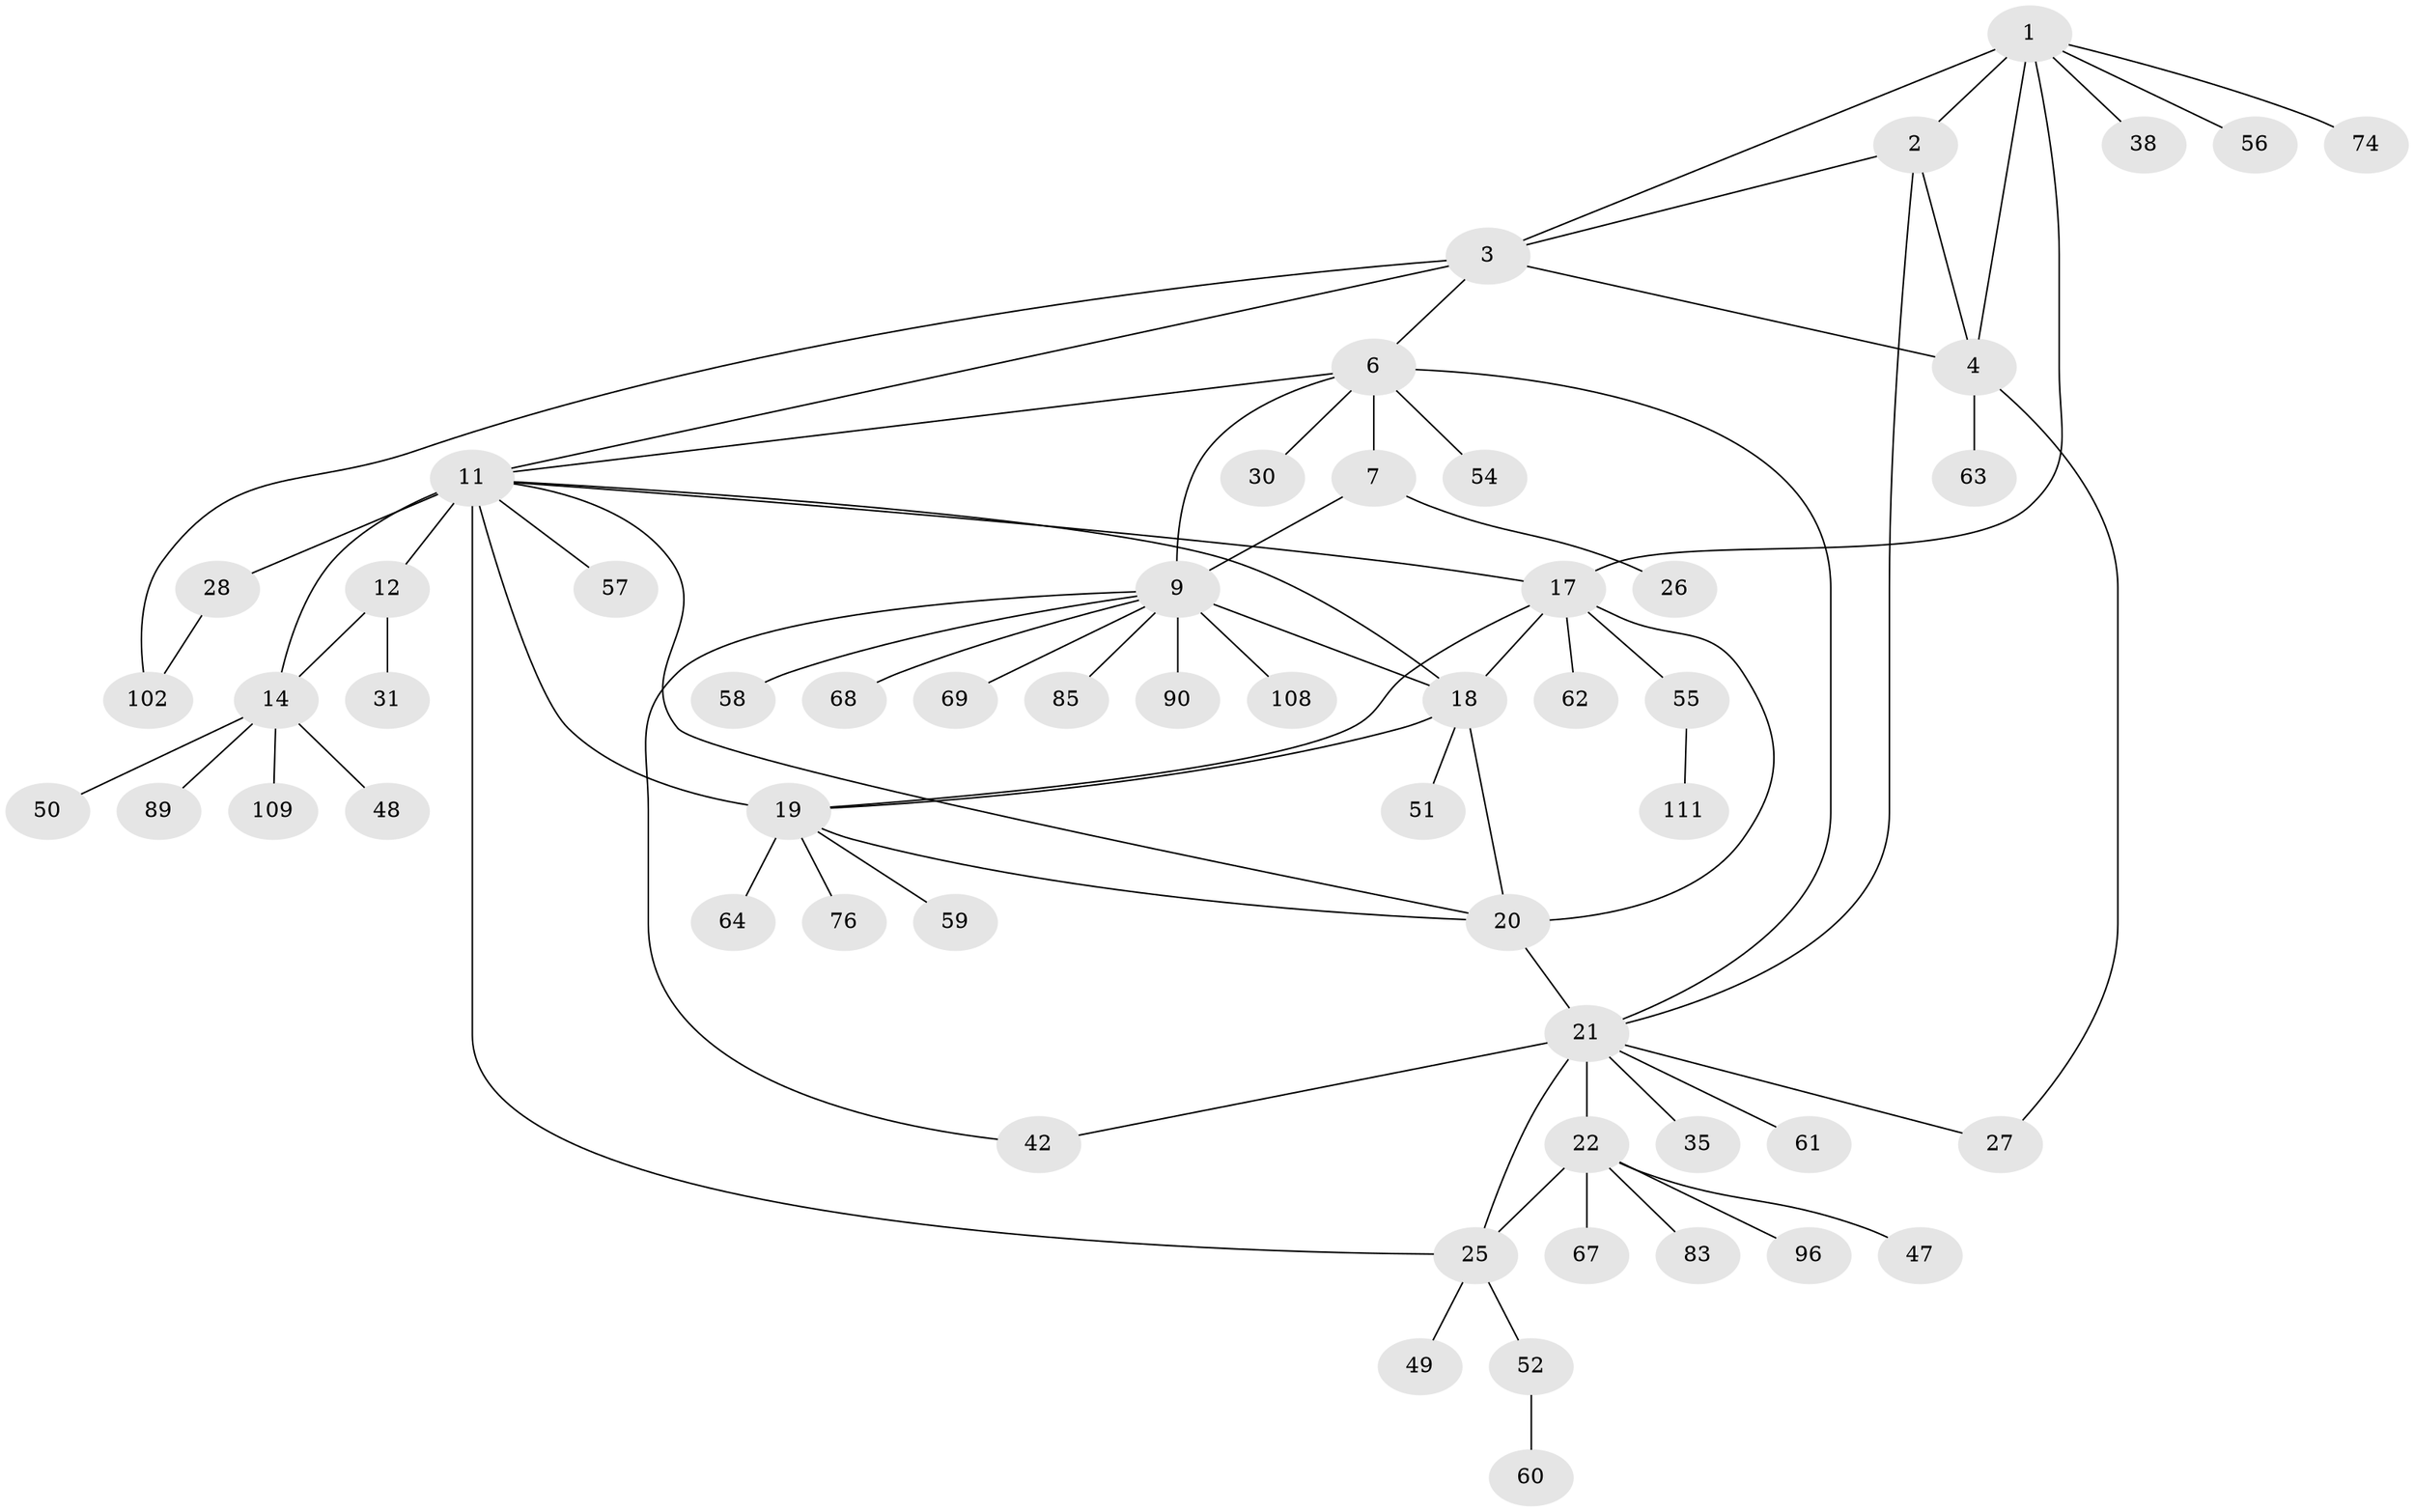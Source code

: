 // original degree distribution, {8: 0.05357142857142857, 6: 0.044642857142857144, 11: 0.017857142857142856, 4: 0.017857142857142856, 12: 0.017857142857142856, 7: 0.03571428571428571, 5: 0.017857142857142856, 9: 0.008928571428571428, 10: 0.008928571428571428, 1: 0.5803571428571429, 2: 0.16071428571428573, 3: 0.03571428571428571}
// Generated by graph-tools (version 1.1) at 2025/16/03/09/25 04:16:00]
// undirected, 56 vertices, 76 edges
graph export_dot {
graph [start="1"]
  node [color=gray90,style=filled];
  1;
  2 [super="+53+5+43"];
  3;
  4;
  6 [super="+8"];
  7 [super="+10+106"];
  9;
  11 [super="+33+13+80+70"];
  12 [super="+97+112"];
  14;
  17 [super="+29+34"];
  18 [super="+41"];
  19;
  20;
  21 [super="+24"];
  22 [super="+23"];
  25 [super="+44+103+71+91"];
  26;
  27 [super="+93"];
  28 [super="+36"];
  30;
  31;
  35;
  38;
  42 [super="+92"];
  47;
  48;
  49 [super="+65"];
  50 [super="+107+82"];
  51 [super="+98"];
  52;
  54;
  55;
  56;
  57;
  58;
  59;
  60;
  61 [super="+94"];
  62;
  63;
  64;
  67;
  68;
  69;
  74 [super="+87"];
  76;
  83;
  85;
  89 [super="+100"];
  90;
  96;
  102;
  108;
  109;
  111;
  1 -- 2 [weight=2];
  1 -- 3;
  1 -- 4;
  1 -- 17;
  1 -- 38;
  1 -- 56;
  1 -- 74;
  2 -- 3 [weight=2];
  2 -- 4 [weight=2];
  2 -- 21;
  3 -- 4;
  3 -- 102;
  3 -- 6 [weight=2];
  3 -- 11;
  4 -- 27;
  4 -- 63;
  6 -- 7 [weight=4];
  6 -- 9 [weight=2];
  6 -- 11;
  6 -- 54;
  6 -- 30;
  6 -- 21;
  7 -- 9 [weight=2];
  7 -- 26;
  9 -- 18;
  9 -- 58;
  9 -- 68;
  9 -- 69;
  9 -- 85;
  9 -- 90;
  9 -- 108;
  9 -- 42;
  11 -- 12 [weight=3];
  11 -- 14 [weight=3];
  11 -- 17;
  11 -- 18;
  11 -- 19;
  11 -- 20;
  11 -- 25;
  11 -- 28;
  11 -- 57;
  12 -- 14;
  12 -- 31;
  14 -- 48;
  14 -- 50;
  14 -- 89;
  14 -- 109;
  17 -- 18;
  17 -- 19;
  17 -- 20;
  17 -- 55;
  17 -- 62;
  18 -- 19;
  18 -- 20;
  18 -- 51;
  19 -- 20;
  19 -- 59;
  19 -- 64;
  19 -- 76;
  20 -- 21;
  21 -- 22 [weight=4];
  21 -- 25 [weight=2];
  21 -- 35;
  21 -- 42;
  21 -- 61;
  21 -- 27;
  22 -- 25 [weight=2];
  22 -- 47;
  22 -- 67;
  22 -- 83;
  22 -- 96;
  25 -- 49;
  25 -- 52;
  28 -- 102;
  52 -- 60;
  55 -- 111;
}
